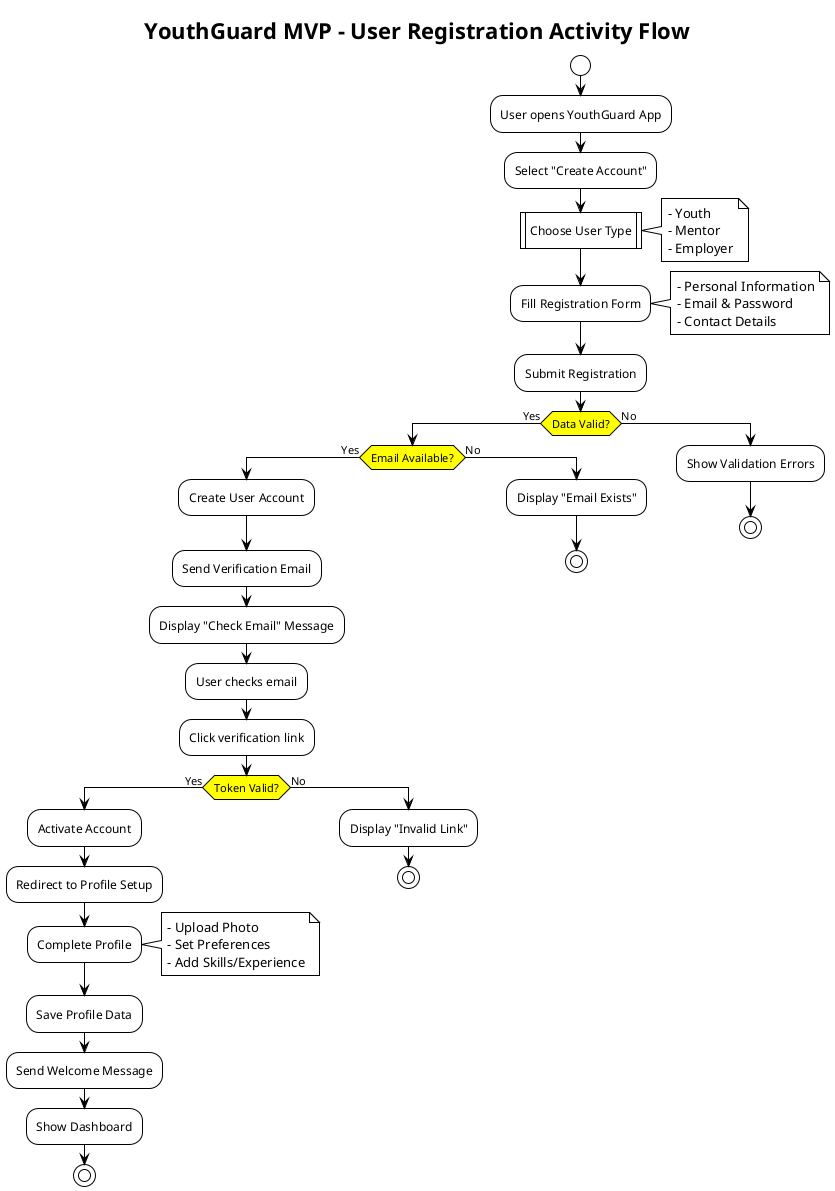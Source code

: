 @startuml YouthGuard_Activity_Visual
!theme plain
skinparam activityBackgroundColor White
skinparam activityBorderColor Black
skinparam activityDiamondBackgroundColor Yellow
skinparam activityDiamondBorderColor Black

title YouthGuard MVP - User Registration Activity Flow

start

:User opens YouthGuard App;

:Select "Create Account";

:Choose User Type|
note right
  - Youth
  - Mentor  
  - Employer
end note

:Fill Registration Form;
note right
  - Personal Information
  - Email & Password
  - Contact Details
end note

:Submit Registration;

if (Data Valid?) then (Yes)
  if (Email Available?) then (Yes)
    :Create User Account;
    :Send Verification Email;
    :Display "Check Email" Message;
    
    :User checks email;
    :Click verification link;
    
    if (Token Valid?) then (Yes)
      :Activate Account;
      :Redirect to Profile Setup;
      
      :Complete Profile;
      note right
        - Upload Photo
        - Set Preferences
        - Add Skills/Experience
      end note
      
      :Save Profile Data;
      :Send Welcome Message;
      :Show Dashboard;
      
      stop
      
    else (No)
      :Display "Invalid Link";
      stop
    endif
    
  else (No)
    :Display "Email Exists";
    stop
  endif
  
else (No)
  :Show Validation Errors;
  stop
endif

@enduml